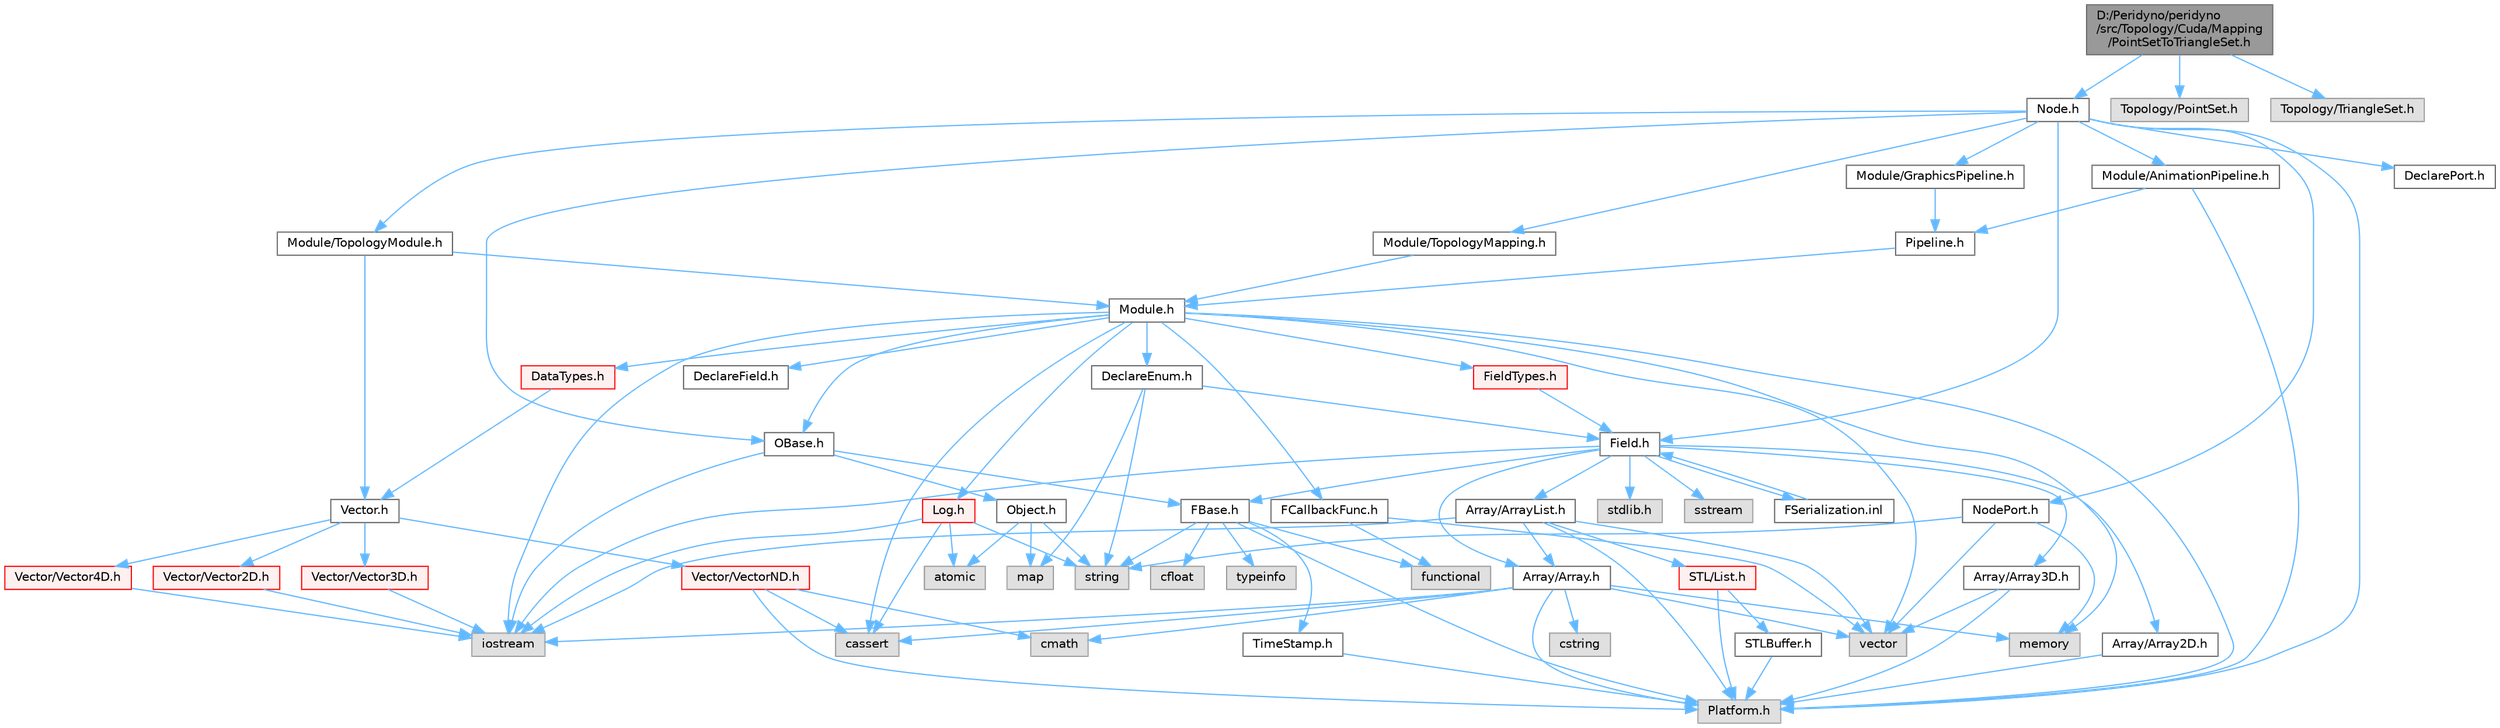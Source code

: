 digraph "D:/Peridyno/peridyno/src/Topology/Cuda/Mapping/PointSetToTriangleSet.h"
{
 // LATEX_PDF_SIZE
  bgcolor="transparent";
  edge [fontname=Helvetica,fontsize=10,labelfontname=Helvetica,labelfontsize=10];
  node [fontname=Helvetica,fontsize=10,shape=box,height=0.2,width=0.4];
  Node1 [id="Node000001",label="D:/Peridyno/peridyno\l/src/Topology/Cuda/Mapping\l/PointSetToTriangleSet.h",height=0.2,width=0.4,color="gray40", fillcolor="grey60", style="filled", fontcolor="black",tooltip=" "];
  Node1 -> Node2 [id="edge1_Node000001_Node000002",color="steelblue1",style="solid",tooltip=" "];
  Node2 [id="Node000002",label="Node.h",height=0.2,width=0.4,color="grey40", fillcolor="white", style="filled",URL="$_node_8h.html",tooltip=" "];
  Node2 -> Node3 [id="edge2_Node000002_Node000003",color="steelblue1",style="solid",tooltip=" "];
  Node3 [id="Node000003",label="OBase.h",height=0.2,width=0.4,color="grey40", fillcolor="white", style="filled",URL="$_o_base_8h.html",tooltip=" "];
  Node3 -> Node4 [id="edge3_Node000003_Node000004",color="steelblue1",style="solid",tooltip=" "];
  Node4 [id="Node000004",label="iostream",height=0.2,width=0.4,color="grey60", fillcolor="#E0E0E0", style="filled",tooltip=" "];
  Node3 -> Node5 [id="edge4_Node000003_Node000005",color="steelblue1",style="solid",tooltip=" "];
  Node5 [id="Node000005",label="FBase.h",height=0.2,width=0.4,color="grey40", fillcolor="white", style="filled",URL="$_f_base_8h.html",tooltip=" "];
  Node5 -> Node6 [id="edge5_Node000005_Node000006",color="steelblue1",style="solid",tooltip=" "];
  Node6 [id="Node000006",label="Platform.h",height=0.2,width=0.4,color="grey60", fillcolor="#E0E0E0", style="filled",tooltip=" "];
  Node5 -> Node7 [id="edge6_Node000005_Node000007",color="steelblue1",style="solid",tooltip=" "];
  Node7 [id="Node000007",label="TimeStamp.h",height=0.2,width=0.4,color="grey40", fillcolor="white", style="filled",URL="$_time_stamp_8h.html",tooltip=" "];
  Node7 -> Node6 [id="edge7_Node000007_Node000006",color="steelblue1",style="solid",tooltip=" "];
  Node5 -> Node8 [id="edge8_Node000005_Node000008",color="steelblue1",style="solid",tooltip=" "];
  Node8 [id="Node000008",label="typeinfo",height=0.2,width=0.4,color="grey60", fillcolor="#E0E0E0", style="filled",tooltip=" "];
  Node5 -> Node9 [id="edge9_Node000005_Node000009",color="steelblue1",style="solid",tooltip=" "];
  Node9 [id="Node000009",label="string",height=0.2,width=0.4,color="grey60", fillcolor="#E0E0E0", style="filled",tooltip=" "];
  Node5 -> Node10 [id="edge10_Node000005_Node000010",color="steelblue1",style="solid",tooltip=" "];
  Node10 [id="Node000010",label="functional",height=0.2,width=0.4,color="grey60", fillcolor="#E0E0E0", style="filled",tooltip=" "];
  Node5 -> Node11 [id="edge11_Node000005_Node000011",color="steelblue1",style="solid",tooltip=" "];
  Node11 [id="Node000011",label="cfloat",height=0.2,width=0.4,color="grey60", fillcolor="#E0E0E0", style="filled",tooltip=" "];
  Node3 -> Node12 [id="edge12_Node000003_Node000012",color="steelblue1",style="solid",tooltip=" "];
  Node12 [id="Node000012",label="Object.h",height=0.2,width=0.4,color="grey40", fillcolor="white", style="filled",URL="$_object_8h.html",tooltip=" "];
  Node12 -> Node9 [id="edge13_Node000012_Node000009",color="steelblue1",style="solid",tooltip=" "];
  Node12 -> Node13 [id="edge14_Node000012_Node000013",color="steelblue1",style="solid",tooltip=" "];
  Node13 [id="Node000013",label="atomic",height=0.2,width=0.4,color="grey60", fillcolor="#E0E0E0", style="filled",tooltip=" "];
  Node12 -> Node14 [id="edge15_Node000012_Node000014",color="steelblue1",style="solid",tooltip=" "];
  Node14 [id="Node000014",label="map",height=0.2,width=0.4,color="grey60", fillcolor="#E0E0E0", style="filled",tooltip=" "];
  Node2 -> Node15 [id="edge16_Node000002_Node000015",color="steelblue1",style="solid",tooltip=" "];
  Node15 [id="Node000015",label="Field.h",height=0.2,width=0.4,color="grey40", fillcolor="white", style="filled",URL="$_field_8h.html",tooltip=" "];
  Node15 -> Node4 [id="edge17_Node000015_Node000004",color="steelblue1",style="solid",tooltip=" "];
  Node15 -> Node16 [id="edge18_Node000015_Node000016",color="steelblue1",style="solid",tooltip=" "];
  Node16 [id="Node000016",label="stdlib.h",height=0.2,width=0.4,color="grey60", fillcolor="#E0E0E0", style="filled",tooltip=" "];
  Node15 -> Node17 [id="edge19_Node000015_Node000017",color="steelblue1",style="solid",tooltip=" "];
  Node17 [id="Node000017",label="sstream",height=0.2,width=0.4,color="grey60", fillcolor="#E0E0E0", style="filled",tooltip=" "];
  Node15 -> Node5 [id="edge20_Node000015_Node000005",color="steelblue1",style="solid",tooltip=" "];
  Node15 -> Node18 [id="edge21_Node000015_Node000018",color="steelblue1",style="solid",tooltip=" "];
  Node18 [id="Node000018",label="Array/Array.h",height=0.2,width=0.4,color="grey40", fillcolor="white", style="filled",URL="$_array_8h.html",tooltip=" "];
  Node18 -> Node6 [id="edge22_Node000018_Node000006",color="steelblue1",style="solid",tooltip=" "];
  Node18 -> Node19 [id="edge23_Node000018_Node000019",color="steelblue1",style="solid",tooltip=" "];
  Node19 [id="Node000019",label="cassert",height=0.2,width=0.4,color="grey60", fillcolor="#E0E0E0", style="filled",tooltip=" "];
  Node18 -> Node20 [id="edge24_Node000018_Node000020",color="steelblue1",style="solid",tooltip=" "];
  Node20 [id="Node000020",label="vector",height=0.2,width=0.4,color="grey60", fillcolor="#E0E0E0", style="filled",tooltip=" "];
  Node18 -> Node4 [id="edge25_Node000018_Node000004",color="steelblue1",style="solid",tooltip=" "];
  Node18 -> Node21 [id="edge26_Node000018_Node000021",color="steelblue1",style="solid",tooltip=" "];
  Node21 [id="Node000021",label="cstring",height=0.2,width=0.4,color="grey60", fillcolor="#E0E0E0", style="filled",tooltip=" "];
  Node18 -> Node22 [id="edge27_Node000018_Node000022",color="steelblue1",style="solid",tooltip=" "];
  Node22 [id="Node000022",label="memory",height=0.2,width=0.4,color="grey60", fillcolor="#E0E0E0", style="filled",tooltip=" "];
  Node18 -> Node23 [id="edge28_Node000018_Node000023",color="steelblue1",style="solid",tooltip=" "];
  Node23 [id="Node000023",label="cmath",height=0.2,width=0.4,color="grey60", fillcolor="#E0E0E0", style="filled",tooltip=" "];
  Node15 -> Node24 [id="edge29_Node000015_Node000024",color="steelblue1",style="solid",tooltip=" "];
  Node24 [id="Node000024",label="Array/Array2D.h",height=0.2,width=0.4,color="grey40", fillcolor="white", style="filled",URL="$_array2_d_8h.html",tooltip=" "];
  Node24 -> Node6 [id="edge30_Node000024_Node000006",color="steelblue1",style="solid",tooltip=" "];
  Node15 -> Node25 [id="edge31_Node000015_Node000025",color="steelblue1",style="solid",tooltip=" "];
  Node25 [id="Node000025",label="Array/Array3D.h",height=0.2,width=0.4,color="grey40", fillcolor="white", style="filled",URL="$_array3_d_8h.html",tooltip=" "];
  Node25 -> Node6 [id="edge32_Node000025_Node000006",color="steelblue1",style="solid",tooltip=" "];
  Node25 -> Node20 [id="edge33_Node000025_Node000020",color="steelblue1",style="solid",tooltip=" "];
  Node15 -> Node26 [id="edge34_Node000015_Node000026",color="steelblue1",style="solid",tooltip=" "];
  Node26 [id="Node000026",label="Array/ArrayList.h",height=0.2,width=0.4,color="grey40", fillcolor="white", style="filled",URL="$_array_list_8h.html",tooltip=" "];
  Node26 -> Node20 [id="edge35_Node000026_Node000020",color="steelblue1",style="solid",tooltip=" "];
  Node26 -> Node4 [id="edge36_Node000026_Node000004",color="steelblue1",style="solid",tooltip=" "];
  Node26 -> Node6 [id="edge37_Node000026_Node000006",color="steelblue1",style="solid",tooltip=" "];
  Node26 -> Node27 [id="edge38_Node000026_Node000027",color="steelblue1",style="solid",tooltip=" "];
  Node27 [id="Node000027",label="STL/List.h",height=0.2,width=0.4,color="red", fillcolor="#FFF0F0", style="filled",URL="$_list_8h.html",tooltip=" "];
  Node27 -> Node6 [id="edge39_Node000027_Node000006",color="steelblue1",style="solid",tooltip=" "];
  Node27 -> Node28 [id="edge40_Node000027_Node000028",color="steelblue1",style="solid",tooltip=" "];
  Node28 [id="Node000028",label="STLBuffer.h",height=0.2,width=0.4,color="grey40", fillcolor="white", style="filled",URL="$_s_t_l_buffer_8h.html",tooltip=" "];
  Node28 -> Node6 [id="edge41_Node000028_Node000006",color="steelblue1",style="solid",tooltip=" "];
  Node26 -> Node18 [id="edge42_Node000026_Node000018",color="steelblue1",style="solid",tooltip=" "];
  Node15 -> Node67 [id="edge43_Node000015_Node000067",color="steelblue1",style="solid",tooltip=" "];
  Node67 [id="Node000067",label="FSerialization.inl",height=0.2,width=0.4,color="grey40", fillcolor="white", style="filled",URL="$_f_serialization_8inl.html",tooltip=" "];
  Node67 -> Node15 [id="edge44_Node000067_Node000015",color="steelblue1",style="solid",tooltip=" "];
  Node2 -> Node6 [id="edge45_Node000002_Node000006",color="steelblue1",style="solid",tooltip=" "];
  Node2 -> Node68 [id="edge46_Node000002_Node000068",color="steelblue1",style="solid",tooltip=" "];
  Node68 [id="Node000068",label="DeclarePort.h",height=0.2,width=0.4,color="grey40", fillcolor="white", style="filled",URL="$_declare_port_8h.html",tooltip=" "];
  Node2 -> Node69 [id="edge47_Node000002_Node000069",color="steelblue1",style="solid",tooltip=" "];
  Node69 [id="Node000069",label="NodePort.h",height=0.2,width=0.4,color="grey40", fillcolor="white", style="filled",URL="$_node_port_8h.html",tooltip=" "];
  Node69 -> Node9 [id="edge48_Node000069_Node000009",color="steelblue1",style="solid",tooltip=" "];
  Node69 -> Node20 [id="edge49_Node000069_Node000020",color="steelblue1",style="solid",tooltip=" "];
  Node69 -> Node22 [id="edge50_Node000069_Node000022",color="steelblue1",style="solid",tooltip=" "];
  Node2 -> Node70 [id="edge51_Node000002_Node000070",color="steelblue1",style="solid",tooltip=" "];
  Node70 [id="Node000070",label="Module/TopologyModule.h",height=0.2,width=0.4,color="grey40", fillcolor="white", style="filled",URL="$_topology_module_8h.html",tooltip=" "];
  Node70 -> Node31 [id="edge52_Node000070_Node000031",color="steelblue1",style="solid",tooltip=" "];
  Node31 [id="Node000031",label="Vector.h",height=0.2,width=0.4,color="grey40", fillcolor="white", style="filled",URL="$_vector_8h.html",tooltip=" "];
  Node31 -> Node32 [id="edge53_Node000031_Node000032",color="steelblue1",style="solid",tooltip=" "];
  Node32 [id="Node000032",label="Vector/Vector2D.h",height=0.2,width=0.4,color="red", fillcolor="#FFF0F0", style="filled",URL="$_vector2_d_8h.html",tooltip=" "];
  Node32 -> Node4 [id="edge54_Node000032_Node000004",color="steelblue1",style="solid",tooltip=" "];
  Node31 -> Node38 [id="edge55_Node000031_Node000038",color="steelblue1",style="solid",tooltip=" "];
  Node38 [id="Node000038",label="Vector/Vector3D.h",height=0.2,width=0.4,color="red", fillcolor="#FFF0F0", style="filled",URL="$_vector3_d_8h.html",tooltip=" "];
  Node38 -> Node4 [id="edge56_Node000038_Node000004",color="steelblue1",style="solid",tooltip=" "];
  Node31 -> Node41 [id="edge57_Node000031_Node000041",color="steelblue1",style="solid",tooltip=" "];
  Node41 [id="Node000041",label="Vector/Vector4D.h",height=0.2,width=0.4,color="red", fillcolor="#FFF0F0", style="filled",URL="$_vector4_d_8h.html",tooltip=" "];
  Node41 -> Node4 [id="edge58_Node000041_Node000004",color="steelblue1",style="solid",tooltip=" "];
  Node31 -> Node44 [id="edge59_Node000031_Node000044",color="steelblue1",style="solid",tooltip=" "];
  Node44 [id="Node000044",label="Vector/VectorND.h",height=0.2,width=0.4,color="red", fillcolor="#FFF0F0", style="filled",URL="$_vector_n_d_8h.html",tooltip=" "];
  Node44 -> Node23 [id="edge60_Node000044_Node000023",color="steelblue1",style="solid",tooltip=" "];
  Node44 -> Node19 [id="edge61_Node000044_Node000019",color="steelblue1",style="solid",tooltip=" "];
  Node44 -> Node6 [id="edge62_Node000044_Node000006",color="steelblue1",style="solid",tooltip=" "];
  Node70 -> Node71 [id="edge63_Node000070_Node000071",color="steelblue1",style="solid",tooltip=" "];
  Node71 [id="Node000071",label="Module.h",height=0.2,width=0.4,color="grey40", fillcolor="white", style="filled",URL="$_module_8h.html",tooltip=" "];
  Node71 -> Node6 [id="edge64_Node000071_Node000006",color="steelblue1",style="solid",tooltip=" "];
  Node71 -> Node22 [id="edge65_Node000071_Node000022",color="steelblue1",style="solid",tooltip=" "];
  Node71 -> Node20 [id="edge66_Node000071_Node000020",color="steelblue1",style="solid",tooltip=" "];
  Node71 -> Node19 [id="edge67_Node000071_Node000019",color="steelblue1",style="solid",tooltip=" "];
  Node71 -> Node4 [id="edge68_Node000071_Node000004",color="steelblue1",style="solid",tooltip=" "];
  Node71 -> Node3 [id="edge69_Node000071_Node000003",color="steelblue1",style="solid",tooltip=" "];
  Node71 -> Node72 [id="edge70_Node000071_Node000072",color="steelblue1",style="solid",tooltip=" "];
  Node72 [id="Node000072",label="Log.h",height=0.2,width=0.4,color="red", fillcolor="#FFF0F0", style="filled",URL="$_log_8h.html",tooltip=" "];
  Node72 -> Node9 [id="edge71_Node000072_Node000009",color="steelblue1",style="solid",tooltip=" "];
  Node72 -> Node4 [id="edge72_Node000072_Node000004",color="steelblue1",style="solid",tooltip=" "];
  Node72 -> Node19 [id="edge73_Node000072_Node000019",color="steelblue1",style="solid",tooltip=" "];
  Node72 -> Node13 [id="edge74_Node000072_Node000013",color="steelblue1",style="solid",tooltip=" "];
  Node71 -> Node81 [id="edge75_Node000071_Node000081",color="steelblue1",style="solid",tooltip=" "];
  Node81 [id="Node000081",label="DataTypes.h",height=0.2,width=0.4,color="red", fillcolor="#FFF0F0", style="filled",URL="$_data_types_8h.html",tooltip=" "];
  Node81 -> Node31 [id="edge76_Node000081_Node000031",color="steelblue1",style="solid",tooltip=" "];
  Node71 -> Node86 [id="edge77_Node000071_Node000086",color="steelblue1",style="solid",tooltip=" "];
  Node86 [id="Node000086",label="DeclareEnum.h",height=0.2,width=0.4,color="grey40", fillcolor="white", style="filled",URL="$_declare_enum_8h.html",tooltip=" "];
  Node86 -> Node14 [id="edge78_Node000086_Node000014",color="steelblue1",style="solid",tooltip=" "];
  Node86 -> Node9 [id="edge79_Node000086_Node000009",color="steelblue1",style="solid",tooltip=" "];
  Node86 -> Node15 [id="edge80_Node000086_Node000015",color="steelblue1",style="solid",tooltip=" "];
  Node71 -> Node87 [id="edge81_Node000071_Node000087",color="steelblue1",style="solid",tooltip=" "];
  Node87 [id="Node000087",label="DeclareField.h",height=0.2,width=0.4,color="grey40", fillcolor="white", style="filled",URL="$_declare_field_8h.html",tooltip=" "];
  Node71 -> Node88 [id="edge82_Node000071_Node000088",color="steelblue1",style="solid",tooltip=" "];
  Node88 [id="Node000088",label="FCallbackFunc.h",height=0.2,width=0.4,color="grey40", fillcolor="white", style="filled",URL="$_f_callback_func_8h.html",tooltip=" "];
  Node88 -> Node20 [id="edge83_Node000088_Node000020",color="steelblue1",style="solid",tooltip=" "];
  Node88 -> Node10 [id="edge84_Node000088_Node000010",color="steelblue1",style="solid",tooltip=" "];
  Node71 -> Node89 [id="edge85_Node000071_Node000089",color="steelblue1",style="solid",tooltip=" "];
  Node89 [id="Node000089",label="FieldTypes.h",height=0.2,width=0.4,color="red", fillcolor="#FFF0F0", style="filled",URL="$_field_types_8h.html",tooltip=" "];
  Node89 -> Node15 [id="edge86_Node000089_Node000015",color="steelblue1",style="solid",tooltip=" "];
  Node2 -> Node91 [id="edge87_Node000002_Node000091",color="steelblue1",style="solid",tooltip=" "];
  Node91 [id="Node000091",label="Module/TopologyMapping.h",height=0.2,width=0.4,color="grey40", fillcolor="white", style="filled",URL="$_topology_mapping_8h.html",tooltip=" "];
  Node91 -> Node71 [id="edge88_Node000091_Node000071",color="steelblue1",style="solid",tooltip=" "];
  Node2 -> Node92 [id="edge89_Node000002_Node000092",color="steelblue1",style="solid",tooltip=" "];
  Node92 [id="Node000092",label="Module/AnimationPipeline.h",height=0.2,width=0.4,color="grey40", fillcolor="white", style="filled",URL="$_animation_pipeline_8h.html",tooltip=" "];
  Node92 -> Node93 [id="edge90_Node000092_Node000093",color="steelblue1",style="solid",tooltip=" "];
  Node93 [id="Node000093",label="Pipeline.h",height=0.2,width=0.4,color="grey40", fillcolor="white", style="filled",URL="$_pipeline_8h.html",tooltip=" "];
  Node93 -> Node71 [id="edge91_Node000093_Node000071",color="steelblue1",style="solid",tooltip=" "];
  Node92 -> Node6 [id="edge92_Node000092_Node000006",color="steelblue1",style="solid",tooltip=" "];
  Node2 -> Node94 [id="edge93_Node000002_Node000094",color="steelblue1",style="solid",tooltip=" "];
  Node94 [id="Node000094",label="Module/GraphicsPipeline.h",height=0.2,width=0.4,color="grey40", fillcolor="white", style="filled",URL="$_graphics_pipeline_8h.html",tooltip=" "];
  Node94 -> Node93 [id="edge94_Node000094_Node000093",color="steelblue1",style="solid",tooltip=" "];
  Node1 -> Node95 [id="edge95_Node000001_Node000095",color="steelblue1",style="solid",tooltip=" "];
  Node95 [id="Node000095",label="Topology/PointSet.h",height=0.2,width=0.4,color="grey60", fillcolor="#E0E0E0", style="filled",tooltip=" "];
  Node1 -> Node96 [id="edge96_Node000001_Node000096",color="steelblue1",style="solid",tooltip=" "];
  Node96 [id="Node000096",label="Topology/TriangleSet.h",height=0.2,width=0.4,color="grey60", fillcolor="#E0E0E0", style="filled",tooltip=" "];
}
